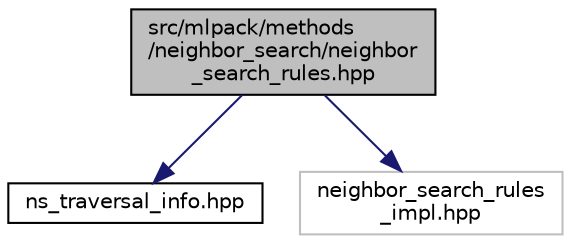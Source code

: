digraph "src/mlpack/methods/neighbor_search/neighbor_search_rules.hpp"
{
  edge [fontname="Helvetica",fontsize="10",labelfontname="Helvetica",labelfontsize="10"];
  node [fontname="Helvetica",fontsize="10",shape=record];
  Node1 [label="src/mlpack/methods\l/neighbor_search/neighbor\l_search_rules.hpp",height=0.2,width=0.4,color="black", fillcolor="grey75", style="filled" fontcolor="black"];
  Node1 -> Node2 [color="midnightblue",fontsize="10",style="solid",fontname="Helvetica"];
  Node2 [label="ns_traversal_info.hpp",height=0.2,width=0.4,color="black", fillcolor="white", style="filled",URL="$ns__traversal__info_8hpp.html"];
  Node1 -> Node3 [color="midnightblue",fontsize="10",style="solid",fontname="Helvetica"];
  Node3 [label="neighbor_search_rules\l_impl.hpp",height=0.2,width=0.4,color="grey75", fillcolor="white", style="filled"];
}
